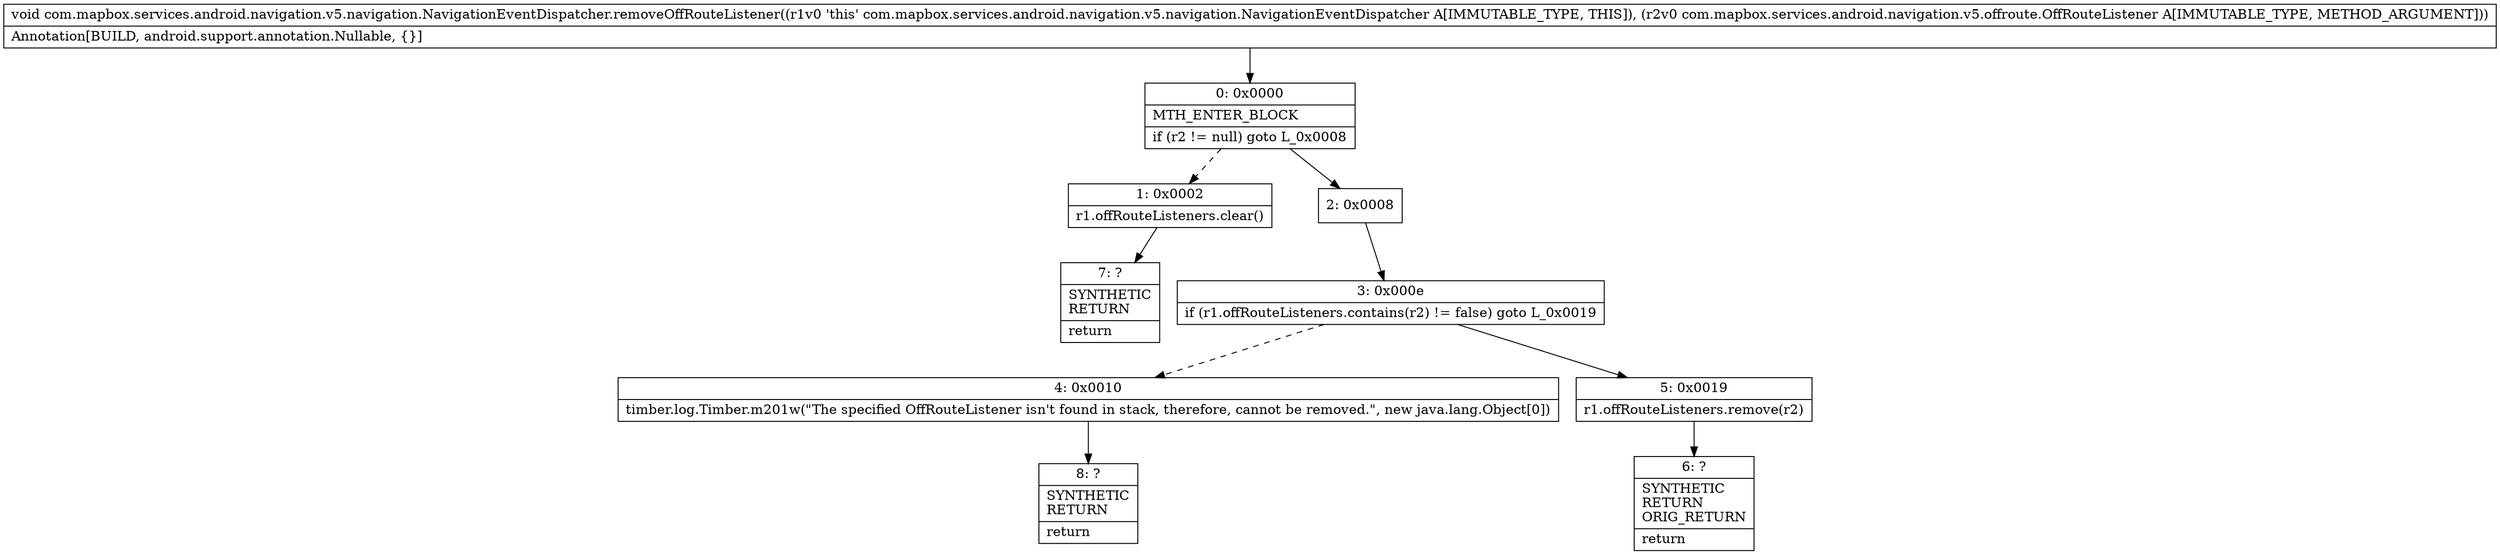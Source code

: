 digraph "CFG forcom.mapbox.services.android.navigation.v5.navigation.NavigationEventDispatcher.removeOffRouteListener(Lcom\/mapbox\/services\/android\/navigation\/v5\/offroute\/OffRouteListener;)V" {
Node_0 [shape=record,label="{0\:\ 0x0000|MTH_ENTER_BLOCK\l|if (r2 != null) goto L_0x0008\l}"];
Node_1 [shape=record,label="{1\:\ 0x0002|r1.offRouteListeners.clear()\l}"];
Node_2 [shape=record,label="{2\:\ 0x0008}"];
Node_3 [shape=record,label="{3\:\ 0x000e|if (r1.offRouteListeners.contains(r2) != false) goto L_0x0019\l}"];
Node_4 [shape=record,label="{4\:\ 0x0010|timber.log.Timber.m201w(\"The specified OffRouteListener isn't found in stack, therefore, cannot be removed.\", new java.lang.Object[0])\l}"];
Node_5 [shape=record,label="{5\:\ 0x0019|r1.offRouteListeners.remove(r2)\l}"];
Node_6 [shape=record,label="{6\:\ ?|SYNTHETIC\lRETURN\lORIG_RETURN\l|return\l}"];
Node_7 [shape=record,label="{7\:\ ?|SYNTHETIC\lRETURN\l|return\l}"];
Node_8 [shape=record,label="{8\:\ ?|SYNTHETIC\lRETURN\l|return\l}"];
MethodNode[shape=record,label="{void com.mapbox.services.android.navigation.v5.navigation.NavigationEventDispatcher.removeOffRouteListener((r1v0 'this' com.mapbox.services.android.navigation.v5.navigation.NavigationEventDispatcher A[IMMUTABLE_TYPE, THIS]), (r2v0 com.mapbox.services.android.navigation.v5.offroute.OffRouteListener A[IMMUTABLE_TYPE, METHOD_ARGUMENT]))  | Annotation[BUILD, android.support.annotation.Nullable, \{\}]\l}"];
MethodNode -> Node_0;
Node_0 -> Node_1[style=dashed];
Node_0 -> Node_2;
Node_1 -> Node_7;
Node_2 -> Node_3;
Node_3 -> Node_4[style=dashed];
Node_3 -> Node_5;
Node_4 -> Node_8;
Node_5 -> Node_6;
}

